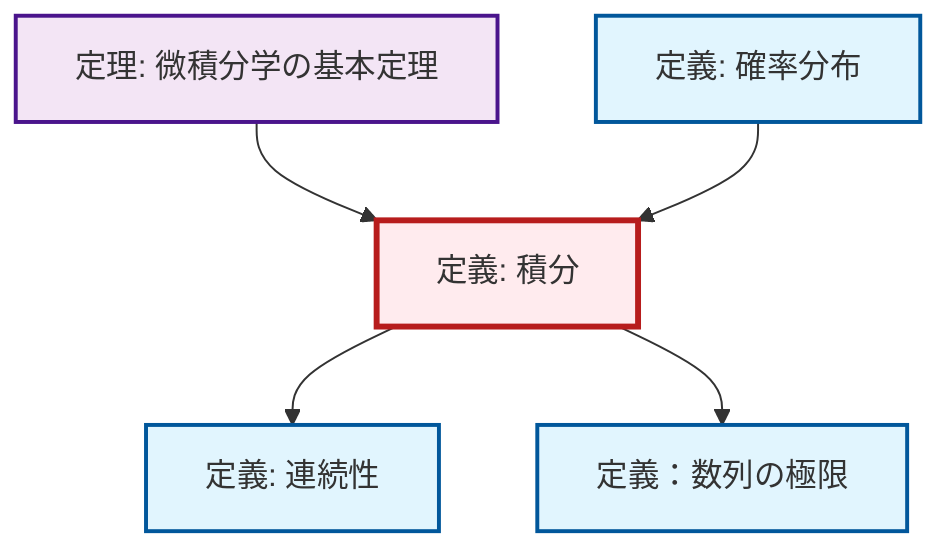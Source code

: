 graph TD
    classDef definition fill:#e1f5fe,stroke:#01579b,stroke-width:2px
    classDef theorem fill:#f3e5f5,stroke:#4a148c,stroke-width:2px
    classDef axiom fill:#fff3e0,stroke:#e65100,stroke-width:2px
    classDef example fill:#e8f5e9,stroke:#1b5e20,stroke-width:2px
    classDef current fill:#ffebee,stroke:#b71c1c,stroke-width:3px
    def-integral["定義: 積分"]:::definition
    def-probability-distribution["定義: 確率分布"]:::definition
    def-limit["定義：数列の極限"]:::definition
    thm-fundamental-calculus["定理: 微積分学の基本定理"]:::theorem
    def-continuity["定義: 連続性"]:::definition
    def-integral --> def-continuity
    thm-fundamental-calculus --> def-integral
    def-probability-distribution --> def-integral
    def-integral --> def-limit
    class def-integral current